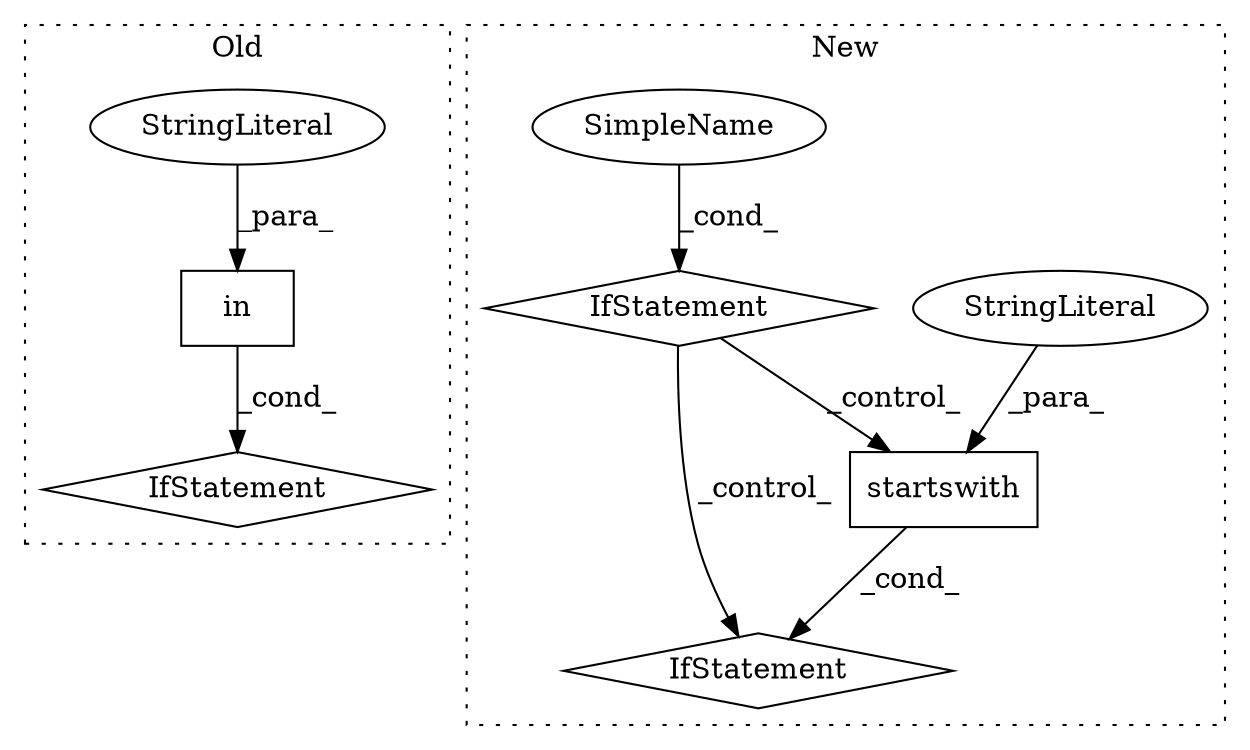 digraph G {
subgraph cluster0 {
1 [label="in" a="105" s="6342" l="19" shape="box"];
4 [label="StringLiteral" a="45" s="6342" l="11" shape="ellipse"];
5 [label="IfStatement" a="25" s="6332,6361" l="10,2" shape="diamond"];
label = "Old";
style="dotted";
}
subgraph cluster1 {
2 [label="startswith" a="32" s="6414,6428" l="11,1" shape="box"];
3 [label="StringLiteral" a="45" s="6425" l="3" shape="ellipse"];
6 [label="IfStatement" a="25" s="6399,6457" l="4,2" shape="diamond"];
7 [label="SimpleName" a="42" s="" l="" shape="ellipse"];
8 [label="IfStatement" a="25" s="6361,6385" l="12,2" shape="diamond"];
label = "New";
style="dotted";
}
1 -> 5 [label="_cond_"];
2 -> 6 [label="_cond_"];
3 -> 2 [label="_para_"];
4 -> 1 [label="_para_"];
7 -> 8 [label="_cond_"];
8 -> 2 [label="_control_"];
8 -> 6 [label="_control_"];
}
